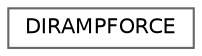 digraph "类继承关系图"
{
 // LATEX_PDF_SIZE
  bgcolor="transparent";
  edge [fontname=Helvetica,fontsize=10,labelfontname=Helvetica,labelfontsize=10];
  node [fontname=Helvetica,fontsize=10,shape=box,height=0.2,width=0.4];
  rankdir="LR";
  Node0 [id="Node000000",label="DIRAMPFORCE",height=0.2,width=0.4,color="grey40", fillcolor="white", style="filled",URL="$struct_d_i_r_a_m_p_f_o_r_c_e.html",tooltip=" "];
}
